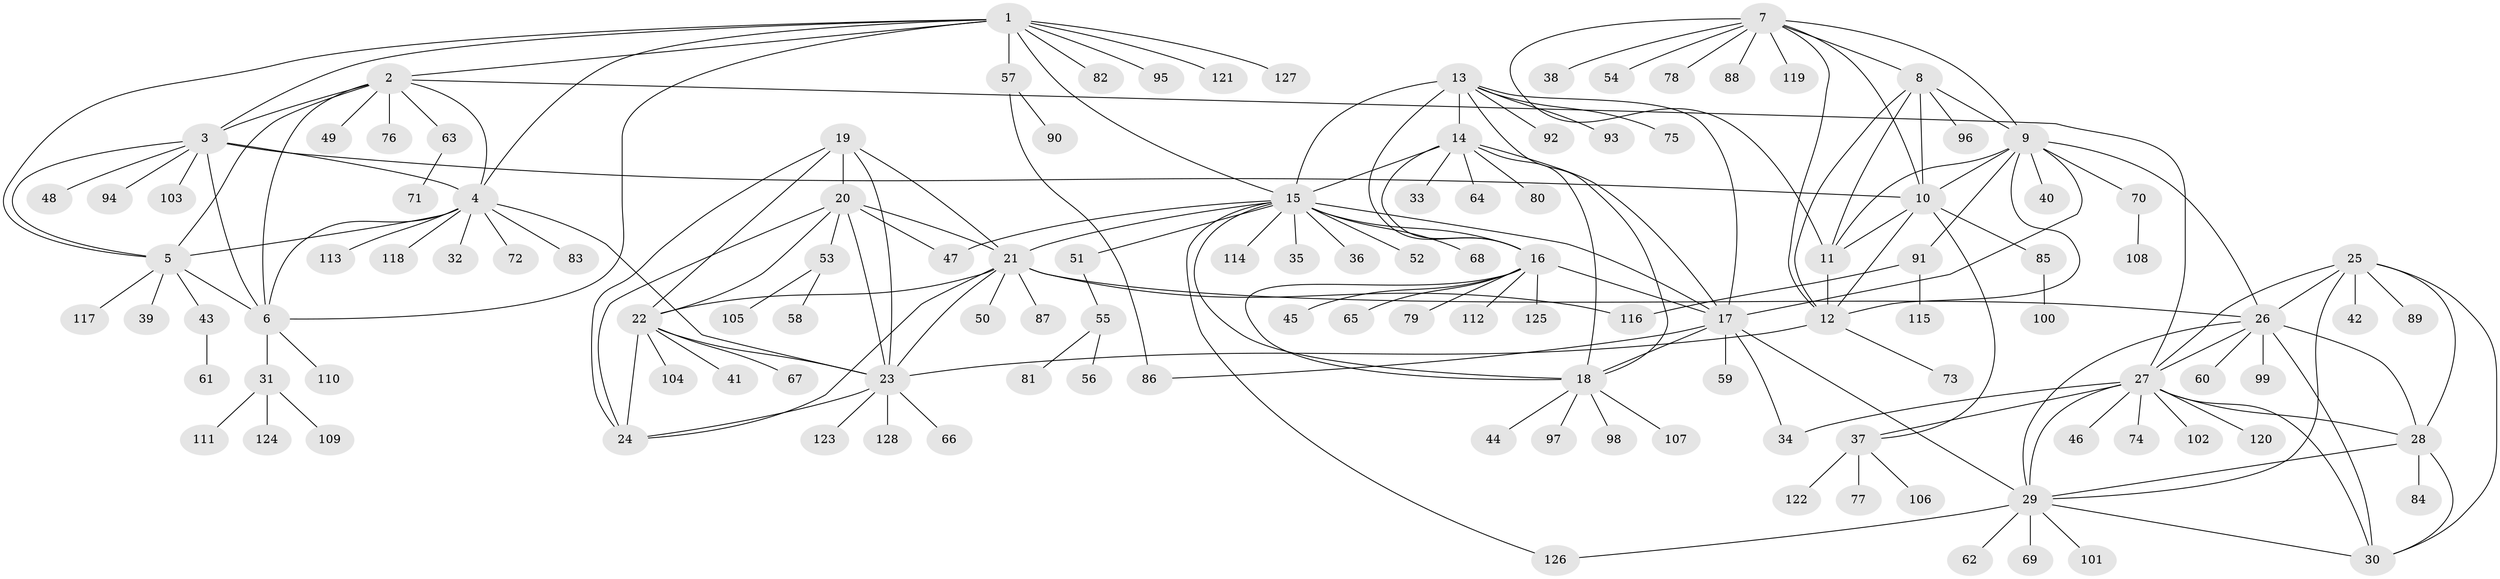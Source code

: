 // Generated by graph-tools (version 1.1) at 2025/02/03/09/25 03:02:41]
// undirected, 128 vertices, 189 edges
graph export_dot {
graph [start="1"]
  node [color=gray90,style=filled];
  1;
  2;
  3;
  4;
  5;
  6;
  7;
  8;
  9;
  10;
  11;
  12;
  13;
  14;
  15;
  16;
  17;
  18;
  19;
  20;
  21;
  22;
  23;
  24;
  25;
  26;
  27;
  28;
  29;
  30;
  31;
  32;
  33;
  34;
  35;
  36;
  37;
  38;
  39;
  40;
  41;
  42;
  43;
  44;
  45;
  46;
  47;
  48;
  49;
  50;
  51;
  52;
  53;
  54;
  55;
  56;
  57;
  58;
  59;
  60;
  61;
  62;
  63;
  64;
  65;
  66;
  67;
  68;
  69;
  70;
  71;
  72;
  73;
  74;
  75;
  76;
  77;
  78;
  79;
  80;
  81;
  82;
  83;
  84;
  85;
  86;
  87;
  88;
  89;
  90;
  91;
  92;
  93;
  94;
  95;
  96;
  97;
  98;
  99;
  100;
  101;
  102;
  103;
  104;
  105;
  106;
  107;
  108;
  109;
  110;
  111;
  112;
  113;
  114;
  115;
  116;
  117;
  118;
  119;
  120;
  121;
  122;
  123;
  124;
  125;
  126;
  127;
  128;
  1 -- 2;
  1 -- 3;
  1 -- 4;
  1 -- 5;
  1 -- 6;
  1 -- 15;
  1 -- 57;
  1 -- 82;
  1 -- 95;
  1 -- 121;
  1 -- 127;
  2 -- 3;
  2 -- 4;
  2 -- 5;
  2 -- 6;
  2 -- 27;
  2 -- 49;
  2 -- 63;
  2 -- 76;
  3 -- 4;
  3 -- 5;
  3 -- 6;
  3 -- 10;
  3 -- 48;
  3 -- 94;
  3 -- 103;
  4 -- 5;
  4 -- 6;
  4 -- 23;
  4 -- 32;
  4 -- 72;
  4 -- 83;
  4 -- 113;
  4 -- 118;
  5 -- 6;
  5 -- 39;
  5 -- 43;
  5 -- 117;
  6 -- 31;
  6 -- 110;
  7 -- 8;
  7 -- 9;
  7 -- 10;
  7 -- 11;
  7 -- 12;
  7 -- 38;
  7 -- 54;
  7 -- 78;
  7 -- 88;
  7 -- 119;
  8 -- 9;
  8 -- 10;
  8 -- 11;
  8 -- 12;
  8 -- 96;
  9 -- 10;
  9 -- 11;
  9 -- 12;
  9 -- 17;
  9 -- 26;
  9 -- 40;
  9 -- 70;
  9 -- 91;
  10 -- 11;
  10 -- 12;
  10 -- 37;
  10 -- 85;
  11 -- 12;
  12 -- 23;
  12 -- 73;
  13 -- 14;
  13 -- 15;
  13 -- 16;
  13 -- 17;
  13 -- 18;
  13 -- 75;
  13 -- 92;
  13 -- 93;
  14 -- 15;
  14 -- 16;
  14 -- 17;
  14 -- 18;
  14 -- 33;
  14 -- 64;
  14 -- 80;
  15 -- 16;
  15 -- 17;
  15 -- 18;
  15 -- 21;
  15 -- 35;
  15 -- 36;
  15 -- 47;
  15 -- 51;
  15 -- 52;
  15 -- 68;
  15 -- 114;
  15 -- 126;
  16 -- 17;
  16 -- 18;
  16 -- 45;
  16 -- 65;
  16 -- 79;
  16 -- 112;
  16 -- 125;
  17 -- 18;
  17 -- 29;
  17 -- 34;
  17 -- 59;
  17 -- 86;
  18 -- 44;
  18 -- 97;
  18 -- 98;
  18 -- 107;
  19 -- 20;
  19 -- 21;
  19 -- 22;
  19 -- 23;
  19 -- 24;
  20 -- 21;
  20 -- 22;
  20 -- 23;
  20 -- 24;
  20 -- 47;
  20 -- 53;
  21 -- 22;
  21 -- 23;
  21 -- 24;
  21 -- 26;
  21 -- 50;
  21 -- 87;
  21 -- 116;
  22 -- 23;
  22 -- 24;
  22 -- 41;
  22 -- 67;
  22 -- 104;
  23 -- 24;
  23 -- 66;
  23 -- 123;
  23 -- 128;
  25 -- 26;
  25 -- 27;
  25 -- 28;
  25 -- 29;
  25 -- 30;
  25 -- 42;
  25 -- 89;
  26 -- 27;
  26 -- 28;
  26 -- 29;
  26 -- 30;
  26 -- 60;
  26 -- 99;
  27 -- 28;
  27 -- 29;
  27 -- 30;
  27 -- 34;
  27 -- 37;
  27 -- 46;
  27 -- 74;
  27 -- 102;
  27 -- 120;
  28 -- 29;
  28 -- 30;
  28 -- 84;
  29 -- 30;
  29 -- 62;
  29 -- 69;
  29 -- 101;
  29 -- 126;
  31 -- 109;
  31 -- 111;
  31 -- 124;
  37 -- 77;
  37 -- 106;
  37 -- 122;
  43 -- 61;
  51 -- 55;
  53 -- 58;
  53 -- 105;
  55 -- 56;
  55 -- 81;
  57 -- 86;
  57 -- 90;
  63 -- 71;
  70 -- 108;
  85 -- 100;
  91 -- 115;
  91 -- 116;
}
